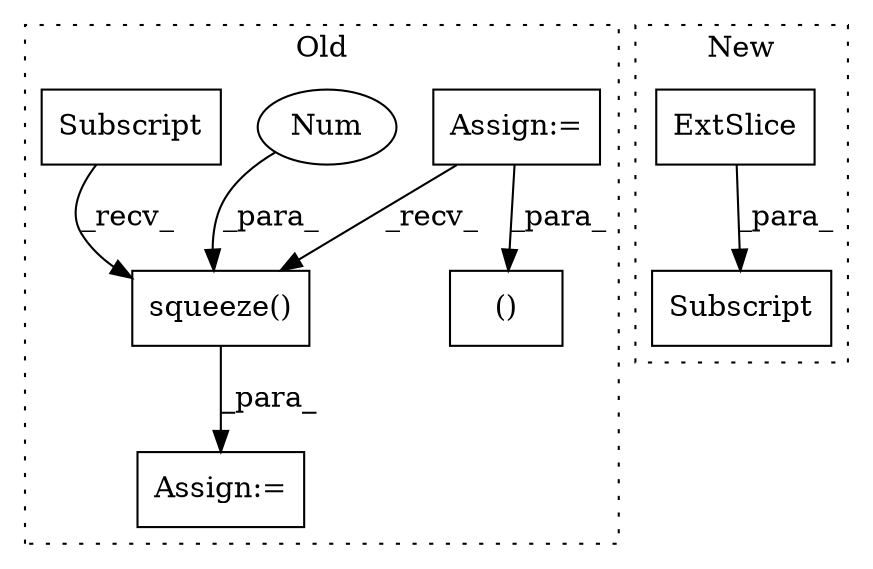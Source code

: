 digraph G {
subgraph cluster0 {
1 [label="squeeze()" a="75" s="5501,5529" l="27,1" shape="box"];
3 [label="Assign:=" a="68" s="5498" l="3" shape="box"];
5 [label="Num" a="76" s="5528" l="1" shape="ellipse"];
6 [label="Assign:=" a="68" s="5018" l="3" shape="box"];
7 [label="()" a="54" s="5384" l="16" shape="box"];
8 [label="Subscript" a="63" s="5501,0" l="18,0" shape="box"];
label = "Old";
style="dotted";
}
subgraph cluster1 {
2 [label="ExtSlice" a="85" s="7430" l="6" shape="box"];
4 [label="Subscript" a="63" s="7430,0" l="14,0" shape="box"];
label = "New";
style="dotted";
}
1 -> 3 [label="_para_"];
2 -> 4 [label="_para_"];
5 -> 1 [label="_para_"];
6 -> 1 [label="_recv_"];
6 -> 7 [label="_para_"];
8 -> 1 [label="_recv_"];
}